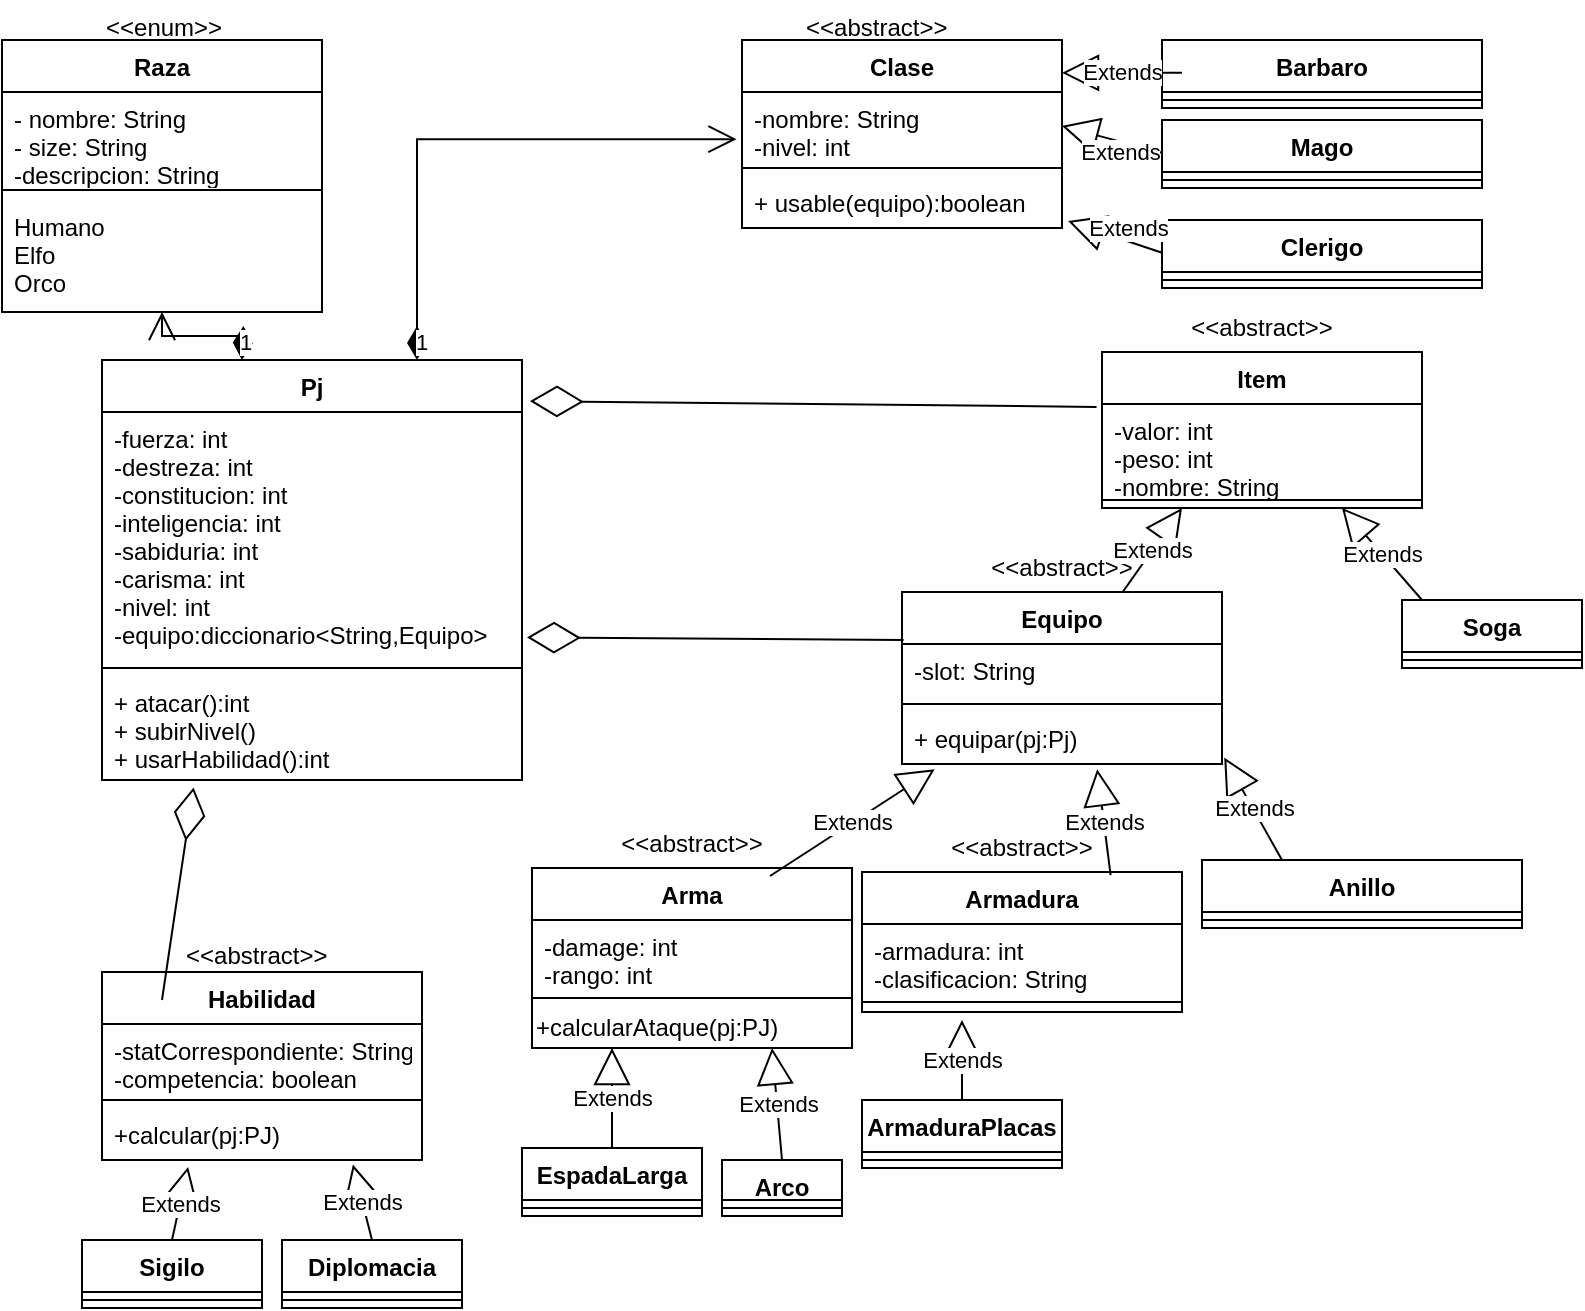 <mxfile version="17.4.6"><diagram id="oi2HY0QXGNRXC0UmShma" name="Page-1"><mxGraphModel dx="1021" dy="493" grid="1" gridSize="10" guides="1" tooltips="1" connect="1" arrows="1" fold="1" page="1" pageScale="1" pageWidth="850" pageHeight="1100" math="0" shadow="0"><root><mxCell id="0"/><mxCell id="1" parent="0"/><mxCell id="x9QH3gW3Gb3g_PxztiHJ-98" value="" style="group" vertex="1" connectable="0" parent="1"><mxGeometry x="60" y="230" width="750" height="504" as="geometry"/></mxCell><mxCell id="x9QH3gW3Gb3g_PxztiHJ-9" value="Pj" style="swimlane;fontStyle=1;align=center;verticalAlign=top;childLayout=stackLayout;horizontal=1;startSize=26;horizontalStack=0;resizeParent=1;resizeParentMax=0;resizeLast=0;collapsible=1;marginBottom=0;" vertex="1" parent="x9QH3gW3Gb3g_PxztiHJ-98"><mxGeometry x="10" y="30" width="210" height="210" as="geometry"/></mxCell><mxCell id="x9QH3gW3Gb3g_PxztiHJ-10" value="-fuerza: int&#xA;-destreza: int&#xA;-constitucion: int&#xA;-inteligencia: int&#xA;-sabiduria: int&#xA;-carisma: int&#xA;-nivel: int&#xA;-equipo:diccionario&lt;String,Equipo&gt;&#xA;&#xA;" style="text;strokeColor=none;fillColor=none;align=left;verticalAlign=top;spacingLeft=4;spacingRight=4;overflow=hidden;rotatable=0;points=[[0,0.5],[1,0.5]];portConstraint=eastwest;" vertex="1" parent="x9QH3gW3Gb3g_PxztiHJ-9"><mxGeometry y="26" width="210" height="124" as="geometry"/></mxCell><mxCell id="x9QH3gW3Gb3g_PxztiHJ-11" value="" style="line;strokeWidth=1;fillColor=none;align=left;verticalAlign=middle;spacingTop=-1;spacingLeft=3;spacingRight=3;rotatable=0;labelPosition=right;points=[];portConstraint=eastwest;" vertex="1" parent="x9QH3gW3Gb3g_PxztiHJ-9"><mxGeometry y="150" width="210" height="8" as="geometry"/></mxCell><mxCell id="x9QH3gW3Gb3g_PxztiHJ-12" value="+ atacar():int&#xA;+ subirNivel()&#xA;+ usarHabilidad():int&#xA;" style="text;strokeColor=none;fillColor=none;align=left;verticalAlign=top;spacingLeft=4;spacingRight=4;overflow=hidden;rotatable=0;points=[[0,0.5],[1,0.5]];portConstraint=eastwest;" vertex="1" parent="x9QH3gW3Gb3g_PxztiHJ-9"><mxGeometry y="158" width="210" height="52" as="geometry"/></mxCell><mxCell id="x9QH3gW3Gb3g_PxztiHJ-19" value="" style="group" vertex="1" connectable="0" parent="x9QH3gW3Gb3g_PxztiHJ-98"><mxGeometry x="510" width="160" height="136" as="geometry"/></mxCell><mxCell id="x9QH3gW3Gb3g_PxztiHJ-13" value="Item" style="swimlane;fontStyle=1;align=center;verticalAlign=top;childLayout=stackLayout;horizontal=1;startSize=26;horizontalStack=0;resizeParent=1;resizeParentMax=0;resizeLast=0;collapsible=1;marginBottom=0;" vertex="1" parent="x9QH3gW3Gb3g_PxztiHJ-19"><mxGeometry y="26" width="160" height="78" as="geometry"/></mxCell><mxCell id="x9QH3gW3Gb3g_PxztiHJ-14" value="-valor: int&#xA;-peso: int&#xA;-nombre: String" style="text;strokeColor=none;fillColor=none;align=left;verticalAlign=top;spacingLeft=4;spacingRight=4;overflow=hidden;rotatable=0;points=[[0,0.5],[1,0.5]];portConstraint=eastwest;" vertex="1" parent="x9QH3gW3Gb3g_PxztiHJ-13"><mxGeometry y="26" width="160" height="44" as="geometry"/></mxCell><mxCell id="x9QH3gW3Gb3g_PxztiHJ-15" value="" style="line;strokeWidth=1;fillColor=none;align=left;verticalAlign=middle;spacingTop=-1;spacingLeft=3;spacingRight=3;rotatable=0;labelPosition=right;points=[];portConstraint=eastwest;" vertex="1" parent="x9QH3gW3Gb3g_PxztiHJ-13"><mxGeometry y="70" width="160" height="8" as="geometry"/></mxCell><mxCell id="x9QH3gW3Gb3g_PxztiHJ-17" value="&lt;&lt;abstract&gt;&gt;" style="text;strokeColor=none;fillColor=none;align=center;verticalAlign=top;spacingLeft=4;spacingRight=4;overflow=hidden;rotatable=0;points=[[0,0.5],[1,0.5]];portConstraint=eastwest;" vertex="1" parent="x9QH3gW3Gb3g_PxztiHJ-19"><mxGeometry x="30" width="100" height="26" as="geometry"/></mxCell><mxCell id="x9QH3gW3Gb3g_PxztiHJ-32" value="" style="group" vertex="1" connectable="0" parent="x9QH3gW3Gb3g_PxztiHJ-98"><mxGeometry x="410" y="120" width="160" height="112" as="geometry"/></mxCell><mxCell id="x9QH3gW3Gb3g_PxztiHJ-27" value="Equipo" style="swimlane;fontStyle=1;align=center;verticalAlign=top;childLayout=stackLayout;horizontal=1;startSize=26;horizontalStack=0;resizeParent=1;resizeParentMax=0;resizeLast=0;collapsible=1;marginBottom=0;" vertex="1" parent="x9QH3gW3Gb3g_PxztiHJ-32"><mxGeometry y="26" width="160" height="86" as="geometry"/></mxCell><mxCell id="x9QH3gW3Gb3g_PxztiHJ-28" value="-slot: String" style="text;strokeColor=none;fillColor=none;align=left;verticalAlign=top;spacingLeft=4;spacingRight=4;overflow=hidden;rotatable=0;points=[[0,0.5],[1,0.5]];portConstraint=eastwest;" vertex="1" parent="x9QH3gW3Gb3g_PxztiHJ-27"><mxGeometry y="26" width="160" height="26" as="geometry"/></mxCell><mxCell id="x9QH3gW3Gb3g_PxztiHJ-29" value="" style="line;strokeWidth=1;fillColor=none;align=left;verticalAlign=middle;spacingTop=-1;spacingLeft=3;spacingRight=3;rotatable=0;labelPosition=right;points=[];portConstraint=eastwest;" vertex="1" parent="x9QH3gW3Gb3g_PxztiHJ-27"><mxGeometry y="52" width="160" height="8" as="geometry"/></mxCell><mxCell id="x9QH3gW3Gb3g_PxztiHJ-30" value="+ equipar(pj:Pj)" style="text;strokeColor=none;fillColor=none;align=left;verticalAlign=top;spacingLeft=4;spacingRight=4;overflow=hidden;rotatable=0;points=[[0,0.5],[1,0.5]];portConstraint=eastwest;" vertex="1" parent="x9QH3gW3Gb3g_PxztiHJ-27"><mxGeometry y="60" width="160" height="26" as="geometry"/></mxCell><mxCell id="x9QH3gW3Gb3g_PxztiHJ-31" value="&lt;&lt;abstract&gt;&gt;" style="text;strokeColor=none;fillColor=none;align=center;verticalAlign=top;spacingLeft=4;spacingRight=4;overflow=hidden;rotatable=0;points=[[0,0.5],[1,0.5]];portConstraint=eastwest;" vertex="1" parent="x9QH3gW3Gb3g_PxztiHJ-32"><mxGeometry x="30" width="100" height="26" as="geometry"/></mxCell><mxCell id="x9QH3gW3Gb3g_PxztiHJ-33" value="Extends" style="endArrow=block;endSize=16;endFill=0;html=1;rounded=0;entryX=0.25;entryY=1;entryDx=0;entryDy=0;" edge="1" parent="x9QH3gW3Gb3g_PxztiHJ-98" source="x9QH3gW3Gb3g_PxztiHJ-27" target="x9QH3gW3Gb3g_PxztiHJ-13"><mxGeometry width="160" relative="1" as="geometry"><mxPoint x="440" y="230" as="sourcePoint"/><mxPoint x="600" y="230" as="targetPoint"/></mxGeometry></mxCell><mxCell id="x9QH3gW3Gb3g_PxztiHJ-38" value="" style="group" vertex="1" connectable="0" parent="x9QH3gW3Gb3g_PxztiHJ-98"><mxGeometry x="225" y="270" width="160" height="160" as="geometry"/></mxCell><mxCell id="x9QH3gW3Gb3g_PxztiHJ-39" value="Arma" style="swimlane;fontStyle=1;align=center;verticalAlign=top;childLayout=stackLayout;horizontal=1;startSize=26;horizontalStack=0;resizeParent=1;resizeParentMax=0;resizeLast=0;collapsible=1;marginBottom=0;" vertex="1" parent="x9QH3gW3Gb3g_PxztiHJ-38"><mxGeometry y="14" width="160" height="90" as="geometry"/></mxCell><mxCell id="x9QH3gW3Gb3g_PxztiHJ-40" value="-damage: int&#xA;-rango: int" style="text;strokeColor=none;fillColor=none;align=left;verticalAlign=top;spacingLeft=4;spacingRight=4;overflow=hidden;rotatable=0;points=[[0,0.5],[1,0.5]];portConstraint=eastwest;" vertex="1" parent="x9QH3gW3Gb3g_PxztiHJ-39"><mxGeometry y="26" width="160" height="34" as="geometry"/></mxCell><mxCell id="x9QH3gW3Gb3g_PxztiHJ-41" value="" style="line;strokeWidth=1;fillColor=none;align=left;verticalAlign=middle;spacingTop=-1;spacingLeft=3;spacingRight=3;rotatable=0;labelPosition=right;points=[];portConstraint=eastwest;" vertex="1" parent="x9QH3gW3Gb3g_PxztiHJ-39"><mxGeometry y="60" width="160" height="10" as="geometry"/></mxCell><mxCell id="x9QH3gW3Gb3g_PxztiHJ-87" value="&lt;div align=&quot;left&quot;&gt;+calcularAtaque(pj:PJ)&lt;/div&gt;" style="text;html=1;align=left;verticalAlign=middle;resizable=0;points=[];autosize=1;strokeColor=none;fillColor=none;" vertex="1" parent="x9QH3gW3Gb3g_PxztiHJ-39"><mxGeometry y="70" width="160" height="20" as="geometry"/></mxCell><mxCell id="x9QH3gW3Gb3g_PxztiHJ-43" value="&lt;&lt;abstract&gt;&gt;" style="text;strokeColor=none;fillColor=none;align=center;verticalAlign=top;spacingLeft=4;spacingRight=4;overflow=hidden;rotatable=0;points=[[0,0.5],[1,0.5]];portConstraint=eastwest;" vertex="1" parent="x9QH3gW3Gb3g_PxztiHJ-38"><mxGeometry x="30" y="-12" width="100" height="26" as="geometry"/></mxCell><mxCell id="x9QH3gW3Gb3g_PxztiHJ-49" value="Extends" style="endArrow=block;endSize=16;endFill=0;html=1;rounded=0;entryX=0.75;entryY=1;entryDx=0;entryDy=0;exitX=0.5;exitY=0;exitDx=0;exitDy=0;" edge="1" parent="x9QH3gW3Gb3g_PxztiHJ-98" source="x9QH3gW3Gb3g_PxztiHJ-50" target="x9QH3gW3Gb3g_PxztiHJ-39"><mxGeometry width="160" relative="1" as="geometry"><mxPoint x="530" y="420" as="sourcePoint"/><mxPoint x="680" y="430" as="targetPoint"/></mxGeometry></mxCell><mxCell id="x9QH3gW3Gb3g_PxztiHJ-50" value="Arco" style="swimlane;fontStyle=1;align=center;verticalAlign=top;childLayout=stackLayout;horizontal=1;startSize=20;horizontalStack=0;resizeParent=1;resizeParentMax=0;resizeLast=0;collapsible=1;marginBottom=0;" vertex="1" parent="x9QH3gW3Gb3g_PxztiHJ-98"><mxGeometry x="320" y="430" width="60" height="28" as="geometry"/></mxCell><mxCell id="x9QH3gW3Gb3g_PxztiHJ-51" value="" style="line;strokeWidth=1;fillColor=none;align=left;verticalAlign=middle;spacingTop=-1;spacingLeft=3;spacingRight=3;rotatable=0;labelPosition=right;points=[];portConstraint=eastwest;" vertex="1" parent="x9QH3gW3Gb3g_PxztiHJ-50"><mxGeometry y="20" width="60" height="8" as="geometry"/></mxCell><mxCell id="x9QH3gW3Gb3g_PxztiHJ-52" value="Extends" style="endArrow=block;endSize=16;endFill=0;html=1;rounded=0;entryX=0.102;entryY=1.102;entryDx=0;entryDy=0;entryPerimeter=0;exitX=0.89;exitY=1.154;exitDx=0;exitDy=0;exitPerimeter=0;" edge="1" parent="x9QH3gW3Gb3g_PxztiHJ-98" source="x9QH3gW3Gb3g_PxztiHJ-43" target="x9QH3gW3Gb3g_PxztiHJ-30"><mxGeometry width="160" relative="1" as="geometry"><mxPoint x="680" y="300" as="sourcePoint"/><mxPoint x="840" y="300" as="targetPoint"/><Array as="points"/></mxGeometry></mxCell><mxCell id="x9QH3gW3Gb3g_PxztiHJ-53" value="Anillo" style="swimlane;fontStyle=1;align=center;verticalAlign=top;childLayout=stackLayout;horizontal=1;startSize=26;horizontalStack=0;resizeParent=1;resizeParentMax=0;resizeLast=0;collapsible=1;marginBottom=0;" vertex="1" parent="x9QH3gW3Gb3g_PxztiHJ-98"><mxGeometry x="560" y="280" width="160" height="34" as="geometry"/></mxCell><mxCell id="x9QH3gW3Gb3g_PxztiHJ-55" value="" style="line;strokeWidth=1;fillColor=none;align=left;verticalAlign=middle;spacingTop=-1;spacingLeft=3;spacingRight=3;rotatable=0;labelPosition=right;points=[];portConstraint=eastwest;" vertex="1" parent="x9QH3gW3Gb3g_PxztiHJ-53"><mxGeometry y="26" width="160" height="8" as="geometry"/></mxCell><mxCell id="x9QH3gW3Gb3g_PxztiHJ-62" value="" style="group" vertex="1" connectable="0" parent="x9QH3gW3Gb3g_PxztiHJ-98"><mxGeometry x="390" y="260" width="160" height="96" as="geometry"/></mxCell><mxCell id="x9QH3gW3Gb3g_PxztiHJ-57" value="Armadura&#xA;" style="swimlane;fontStyle=1;align=center;verticalAlign=top;childLayout=stackLayout;horizontal=1;startSize=26;horizontalStack=0;resizeParent=1;resizeParentMax=0;resizeLast=0;collapsible=1;marginBottom=0;" vertex="1" parent="x9QH3gW3Gb3g_PxztiHJ-62"><mxGeometry y="26" width="160" height="70" as="geometry"/></mxCell><mxCell id="x9QH3gW3Gb3g_PxztiHJ-58" value="-armadura: int&#xA;-clasificacion: String&#xA;" style="text;strokeColor=none;fillColor=none;align=left;verticalAlign=top;spacingLeft=4;spacingRight=4;overflow=hidden;rotatable=0;points=[[0,0.5],[1,0.5]];portConstraint=eastwest;" vertex="1" parent="x9QH3gW3Gb3g_PxztiHJ-57"><mxGeometry y="26" width="160" height="34" as="geometry"/></mxCell><mxCell id="x9QH3gW3Gb3g_PxztiHJ-59" value="" style="line;strokeWidth=1;fillColor=none;align=left;verticalAlign=middle;spacingTop=-1;spacingLeft=3;spacingRight=3;rotatable=0;labelPosition=right;points=[];portConstraint=eastwest;" vertex="1" parent="x9QH3gW3Gb3g_PxztiHJ-57"><mxGeometry y="60" width="160" height="10" as="geometry"/></mxCell><mxCell id="x9QH3gW3Gb3g_PxztiHJ-60" value="&lt;&lt;abstract&gt;&gt;" style="text;strokeColor=none;fillColor=none;align=center;verticalAlign=top;spacingLeft=4;spacingRight=4;overflow=hidden;rotatable=0;points=[[0,0.5],[1,0.5]];portConstraint=eastwest;" vertex="1" parent="x9QH3gW3Gb3g_PxztiHJ-62"><mxGeometry x="30" width="100" height="26" as="geometry"/></mxCell><mxCell id="x9QH3gW3Gb3g_PxztiHJ-63" value="Extends" style="endArrow=block;endSize=16;endFill=0;html=1;rounded=0;entryX=0.61;entryY=1.102;entryDx=0;entryDy=0;entryPerimeter=0;exitX=0.943;exitY=1.061;exitDx=0;exitDy=0;exitPerimeter=0;" edge="1" parent="x9QH3gW3Gb3g_PxztiHJ-98" source="x9QH3gW3Gb3g_PxztiHJ-60" target="x9QH3gW3Gb3g_PxztiHJ-30"><mxGeometry width="160" relative="1" as="geometry"><mxPoint x="320" y="340" as="sourcePoint"/><mxPoint x="480" y="340" as="targetPoint"/></mxGeometry></mxCell><mxCell id="x9QH3gW3Gb3g_PxztiHJ-64" value="Extends" style="endArrow=block;endSize=16;endFill=0;html=1;rounded=0;entryX=1.007;entryY=0.876;entryDx=0;entryDy=0;entryPerimeter=0;exitX=0.25;exitY=0;exitDx=0;exitDy=0;" edge="1" parent="x9QH3gW3Gb3g_PxztiHJ-98" source="x9QH3gW3Gb3g_PxztiHJ-53" target="x9QH3gW3Gb3g_PxztiHJ-30"><mxGeometry width="160" relative="1" as="geometry"><mxPoint x="320" y="340" as="sourcePoint"/><mxPoint x="480" y="340" as="targetPoint"/></mxGeometry></mxCell><mxCell id="x9QH3gW3Gb3g_PxztiHJ-69" value="ArmaduraPlacas" style="swimlane;fontStyle=1;align=center;verticalAlign=top;childLayout=stackLayout;horizontal=1;startSize=26;horizontalStack=0;resizeParent=1;resizeParentMax=0;resizeLast=0;collapsible=1;marginBottom=0;" vertex="1" parent="x9QH3gW3Gb3g_PxztiHJ-98"><mxGeometry x="390" y="400" width="100" height="34" as="geometry"/></mxCell><mxCell id="x9QH3gW3Gb3g_PxztiHJ-70" value="" style="line;strokeWidth=1;fillColor=none;align=left;verticalAlign=middle;spacingTop=-1;spacingLeft=3;spacingRight=3;rotatable=0;labelPosition=right;points=[];portConstraint=eastwest;" vertex="1" parent="x9QH3gW3Gb3g_PxztiHJ-69"><mxGeometry y="26" width="100" height="8" as="geometry"/></mxCell><mxCell id="x9QH3gW3Gb3g_PxztiHJ-71" value="Extends" style="endArrow=block;endSize=16;endFill=0;html=1;rounded=0;exitX=0.5;exitY=0;exitDx=0;exitDy=0;" edge="1" parent="x9QH3gW3Gb3g_PxztiHJ-98" source="x9QH3gW3Gb3g_PxztiHJ-69"><mxGeometry width="160" relative="1" as="geometry"><mxPoint x="320" y="340" as="sourcePoint"/><mxPoint x="440" y="360" as="targetPoint"/></mxGeometry></mxCell><mxCell id="x9QH3gW3Gb3g_PxztiHJ-72" value="Extends" style="endArrow=block;endSize=16;endFill=0;html=1;rounded=0;entryX=0.75;entryY=1;entryDx=0;entryDy=0;" edge="1" parent="x9QH3gW3Gb3g_PxztiHJ-98" target="x9QH3gW3Gb3g_PxztiHJ-13"><mxGeometry width="160" relative="1" as="geometry"><mxPoint x="670" y="150" as="sourcePoint"/><mxPoint x="840" y="160" as="targetPoint"/></mxGeometry></mxCell><mxCell id="x9QH3gW3Gb3g_PxztiHJ-77" value="Soga" style="swimlane;fontStyle=1;align=center;verticalAlign=top;childLayout=stackLayout;horizontal=1;startSize=26;horizontalStack=0;resizeParent=1;resizeParentMax=0;resizeLast=0;collapsible=1;marginBottom=0;" vertex="1" parent="x9QH3gW3Gb3g_PxztiHJ-98"><mxGeometry x="660" y="150" width="90" height="34" as="geometry"/></mxCell><mxCell id="x9QH3gW3Gb3g_PxztiHJ-78" value="" style="line;strokeWidth=1;fillColor=none;align=left;verticalAlign=middle;spacingTop=-1;spacingLeft=3;spacingRight=3;rotatable=0;labelPosition=right;points=[];portConstraint=eastwest;" vertex="1" parent="x9QH3gW3Gb3g_PxztiHJ-77"><mxGeometry y="26" width="90" height="8" as="geometry"/></mxCell><mxCell id="x9QH3gW3Gb3g_PxztiHJ-80" value="" style="endArrow=diamondThin;endFill=0;endSize=24;html=1;rounded=0;entryX=1.019;entryY=0.098;entryDx=0;entryDy=0;entryPerimeter=0;exitX=-0.017;exitY=0.033;exitDx=0;exitDy=0;exitPerimeter=0;" edge="1" parent="x9QH3gW3Gb3g_PxztiHJ-98" source="x9QH3gW3Gb3g_PxztiHJ-14" target="x9QH3gW3Gb3g_PxztiHJ-9"><mxGeometry width="160" relative="1" as="geometry"><mxPoint x="320" y="230" as="sourcePoint"/><mxPoint x="480" y="230" as="targetPoint"/></mxGeometry></mxCell><mxCell id="x9QH3gW3Gb3g_PxztiHJ-81" value="" style="endArrow=diamondThin;endFill=0;endSize=24;html=1;rounded=0;exitX=0.005;exitY=-0.079;exitDx=0;exitDy=0;exitPerimeter=0;entryX=1.012;entryY=0.909;entryDx=0;entryDy=0;entryPerimeter=0;" edge="1" parent="x9QH3gW3Gb3g_PxztiHJ-98" source="x9QH3gW3Gb3g_PxztiHJ-28" target="x9QH3gW3Gb3g_PxztiHJ-10"><mxGeometry width="160" relative="1" as="geometry"><mxPoint x="240" y="140" as="sourcePoint"/><mxPoint x="210" y="170" as="targetPoint"/></mxGeometry></mxCell><mxCell id="x9QH3gW3Gb3g_PxztiHJ-82" value="Habilidad" style="swimlane;fontStyle=1;align=center;verticalAlign=top;childLayout=stackLayout;horizontal=1;startSize=26;horizontalStack=0;resizeParent=1;resizeParentMax=0;resizeLast=0;collapsible=1;marginBottom=0;" vertex="1" parent="x9QH3gW3Gb3g_PxztiHJ-98"><mxGeometry x="10" y="336" width="160" height="94" as="geometry"/></mxCell><mxCell id="x9QH3gW3Gb3g_PxztiHJ-83" value="-statCorrespondiente: String&#xA;-competencia: boolean&#xA;" style="text;strokeColor=none;fillColor=none;align=left;verticalAlign=top;spacingLeft=4;spacingRight=4;overflow=hidden;rotatable=0;points=[[0,0.5],[1,0.5]];portConstraint=eastwest;" vertex="1" parent="x9QH3gW3Gb3g_PxztiHJ-82"><mxGeometry y="26" width="160" height="34" as="geometry"/></mxCell><mxCell id="x9QH3gW3Gb3g_PxztiHJ-84" value="" style="line;strokeWidth=1;fillColor=none;align=left;verticalAlign=middle;spacingTop=-1;spacingLeft=3;spacingRight=3;rotatable=0;labelPosition=right;points=[];portConstraint=eastwest;" vertex="1" parent="x9QH3gW3Gb3g_PxztiHJ-82"><mxGeometry y="60" width="160" height="8" as="geometry"/></mxCell><mxCell id="x9QH3gW3Gb3g_PxztiHJ-85" value="+calcular(pj:PJ)" style="text;strokeColor=none;fillColor=none;align=left;verticalAlign=top;spacingLeft=4;spacingRight=4;overflow=hidden;rotatable=0;points=[[0,0.5],[1,0.5]];portConstraint=eastwest;" vertex="1" parent="x9QH3gW3Gb3g_PxztiHJ-82"><mxGeometry y="68" width="160" height="26" as="geometry"/></mxCell><mxCell id="x9QH3gW3Gb3g_PxztiHJ-44" value="EspadaLarga" style="swimlane;fontStyle=1;align=center;verticalAlign=top;childLayout=stackLayout;horizontal=1;startSize=26;horizontalStack=0;resizeParent=1;resizeParentMax=0;resizeLast=0;collapsible=1;marginBottom=0;" vertex="1" parent="x9QH3gW3Gb3g_PxztiHJ-98"><mxGeometry x="220" y="424" width="90" height="34" as="geometry"/></mxCell><mxCell id="x9QH3gW3Gb3g_PxztiHJ-46" value="" style="line;strokeWidth=1;fillColor=none;align=left;verticalAlign=middle;spacingTop=-1;spacingLeft=3;spacingRight=3;rotatable=0;labelPosition=right;points=[];portConstraint=eastwest;" vertex="1" parent="x9QH3gW3Gb3g_PxztiHJ-44"><mxGeometry y="26" width="90" height="8" as="geometry"/></mxCell><mxCell id="x9QH3gW3Gb3g_PxztiHJ-48" value="Extends" style="endArrow=block;endSize=16;endFill=0;html=1;rounded=0;entryX=0.25;entryY=1;entryDx=0;entryDy=0;exitX=0.5;exitY=0;exitDx=0;exitDy=0;" edge="1" parent="x9QH3gW3Gb3g_PxztiHJ-98" source="x9QH3gW3Gb3g_PxztiHJ-44" target="x9QH3gW3Gb3g_PxztiHJ-39"><mxGeometry width="160" relative="1" as="geometry"><mxPoint x="295" y="356" as="sourcePoint"/><mxPoint x="455" y="356" as="targetPoint"/></mxGeometry></mxCell><mxCell id="x9QH3gW3Gb3g_PxztiHJ-90" value="" style="endArrow=diamondThin;endFill=0;endSize=24;html=1;rounded=0;entryX=0.218;entryY=1.071;entryDx=0;entryDy=0;entryPerimeter=0;" edge="1" parent="x9QH3gW3Gb3g_PxztiHJ-98" target="x9QH3gW3Gb3g_PxztiHJ-12"><mxGeometry width="160" relative="1" as="geometry"><mxPoint x="40" y="350" as="sourcePoint"/><mxPoint x="480" y="300" as="targetPoint"/></mxGeometry></mxCell><mxCell id="x9QH3gW3Gb3g_PxztiHJ-91" value="&amp;lt;&amp;lt;abstract&amp;gt;&amp;gt;" style="text;whiteSpace=wrap;html=1;" vertex="1" parent="x9QH3gW3Gb3g_PxztiHJ-98"><mxGeometry x="50" y="314" width="100" height="26" as="geometry"/></mxCell><mxCell id="x9QH3gW3Gb3g_PxztiHJ-92" value="Sigilo" style="swimlane;fontStyle=1;align=center;verticalAlign=top;childLayout=stackLayout;horizontal=1;startSize=26;horizontalStack=0;resizeParent=1;resizeParentMax=0;resizeLast=0;collapsible=1;marginBottom=0;" vertex="1" parent="x9QH3gW3Gb3g_PxztiHJ-98"><mxGeometry y="470" width="90" height="34" as="geometry"/></mxCell><mxCell id="x9QH3gW3Gb3g_PxztiHJ-93" value="" style="line;strokeWidth=1;fillColor=none;align=left;verticalAlign=middle;spacingTop=-1;spacingLeft=3;spacingRight=3;rotatable=0;labelPosition=right;points=[];portConstraint=eastwest;" vertex="1" parent="x9QH3gW3Gb3g_PxztiHJ-92"><mxGeometry y="26" width="90" height="8" as="geometry"/></mxCell><mxCell id="x9QH3gW3Gb3g_PxztiHJ-94" value="Diplomacia" style="swimlane;fontStyle=1;align=center;verticalAlign=top;childLayout=stackLayout;horizontal=1;startSize=26;horizontalStack=0;resizeParent=1;resizeParentMax=0;resizeLast=0;collapsible=1;marginBottom=0;" vertex="1" parent="x9QH3gW3Gb3g_PxztiHJ-98"><mxGeometry x="100" y="470" width="90" height="34" as="geometry"/></mxCell><mxCell id="x9QH3gW3Gb3g_PxztiHJ-95" value="" style="line;strokeWidth=1;fillColor=none;align=left;verticalAlign=middle;spacingTop=-1;spacingLeft=3;spacingRight=3;rotatable=0;labelPosition=right;points=[];portConstraint=eastwest;" vertex="1" parent="x9QH3gW3Gb3g_PxztiHJ-94"><mxGeometry y="26" width="90" height="8" as="geometry"/></mxCell><mxCell id="x9QH3gW3Gb3g_PxztiHJ-96" value="Extends" style="endArrow=block;endSize=16;endFill=0;html=1;rounded=0;entryX=0.269;entryY=1.133;entryDx=0;entryDy=0;entryPerimeter=0;exitX=0.5;exitY=0;exitDx=0;exitDy=0;" edge="1" parent="x9QH3gW3Gb3g_PxztiHJ-98" source="x9QH3gW3Gb3g_PxztiHJ-92" target="x9QH3gW3Gb3g_PxztiHJ-85"><mxGeometry width="160" relative="1" as="geometry"><mxPoint x="320" y="370" as="sourcePoint"/><mxPoint x="480" y="370" as="targetPoint"/></mxGeometry></mxCell><mxCell id="x9QH3gW3Gb3g_PxztiHJ-97" value="Extends" style="endArrow=block;endSize=16;endFill=0;html=1;rounded=0;entryX=0.784;entryY=1.088;entryDx=0;entryDy=0;entryPerimeter=0;exitX=0.5;exitY=0;exitDx=0;exitDy=0;" edge="1" parent="x9QH3gW3Gb3g_PxztiHJ-98" source="x9QH3gW3Gb3g_PxztiHJ-94" target="x9QH3gW3Gb3g_PxztiHJ-85"><mxGeometry width="160" relative="1" as="geometry"><mxPoint x="55" y="480" as="sourcePoint"/><mxPoint x="63.04" y="443.458" as="targetPoint"/></mxGeometry></mxCell><mxCell id="x9QH3gW3Gb3g_PxztiHJ-104" value="" style="group" vertex="1" connectable="0" parent="1"><mxGeometry x="390" y="80" width="160" height="110" as="geometry"/></mxCell><mxCell id="x9QH3gW3Gb3g_PxztiHJ-99" value="Clase" style="swimlane;fontStyle=1;align=center;verticalAlign=top;childLayout=stackLayout;horizontal=1;startSize=26;horizontalStack=0;resizeParent=1;resizeParentMax=0;resizeLast=0;collapsible=1;marginBottom=0;" vertex="1" parent="x9QH3gW3Gb3g_PxztiHJ-104"><mxGeometry y="20" width="160" height="94" as="geometry"/></mxCell><mxCell id="x9QH3gW3Gb3g_PxztiHJ-100" value="-nombre: String&#xA;-nivel: int" style="text;strokeColor=none;fillColor=none;align=left;verticalAlign=top;spacingLeft=4;spacingRight=4;overflow=hidden;rotatable=0;points=[[0,0.5],[1,0.5]];portConstraint=eastwest;" vertex="1" parent="x9QH3gW3Gb3g_PxztiHJ-99"><mxGeometry y="26" width="160" height="34" as="geometry"/></mxCell><mxCell id="x9QH3gW3Gb3g_PxztiHJ-101" value="" style="line;strokeWidth=1;fillColor=none;align=left;verticalAlign=middle;spacingTop=-1;spacingLeft=3;spacingRight=3;rotatable=0;labelPosition=right;points=[];portConstraint=eastwest;" vertex="1" parent="x9QH3gW3Gb3g_PxztiHJ-99"><mxGeometry y="60" width="160" height="8" as="geometry"/></mxCell><mxCell id="x9QH3gW3Gb3g_PxztiHJ-102" value="+ usable(equipo):boolean" style="text;strokeColor=none;fillColor=none;align=left;verticalAlign=top;spacingLeft=4;spacingRight=4;overflow=hidden;rotatable=0;points=[[0,0.5],[1,0.5]];portConstraint=eastwest;" vertex="1" parent="x9QH3gW3Gb3g_PxztiHJ-99"><mxGeometry y="68" width="160" height="26" as="geometry"/></mxCell><mxCell id="x9QH3gW3Gb3g_PxztiHJ-103" value="&amp;lt;&amp;lt;abstract&amp;gt;&amp;gt;" style="text;whiteSpace=wrap;html=1;" vertex="1" parent="x9QH3gW3Gb3g_PxztiHJ-104"><mxGeometry x="30" width="100" height="30" as="geometry"/></mxCell><mxCell id="x9QH3gW3Gb3g_PxztiHJ-105" value="Barbaro" style="swimlane;fontStyle=1;align=center;verticalAlign=top;childLayout=stackLayout;horizontal=1;startSize=26;horizontalStack=0;resizeParent=1;resizeParentMax=0;resizeLast=0;collapsible=1;marginBottom=0;" vertex="1" parent="1"><mxGeometry x="600" y="100" width="160" height="34" as="geometry"/></mxCell><mxCell id="x9QH3gW3Gb3g_PxztiHJ-107" value="" style="line;strokeWidth=1;fillColor=none;align=left;verticalAlign=middle;spacingTop=-1;spacingLeft=3;spacingRight=3;rotatable=0;labelPosition=right;points=[];portConstraint=eastwest;" vertex="1" parent="x9QH3gW3Gb3g_PxztiHJ-105"><mxGeometry y="26" width="160" height="8" as="geometry"/></mxCell><mxCell id="x9QH3gW3Gb3g_PxztiHJ-113" value="Mago" style="swimlane;fontStyle=1;align=center;verticalAlign=top;childLayout=stackLayout;horizontal=1;startSize=26;horizontalStack=0;resizeParent=1;resizeParentMax=0;resizeLast=0;collapsible=1;marginBottom=0;" vertex="1" parent="1"><mxGeometry x="600" y="140" width="160" height="34" as="geometry"/></mxCell><mxCell id="x9QH3gW3Gb3g_PxztiHJ-114" value="" style="line;strokeWidth=1;fillColor=none;align=left;verticalAlign=middle;spacingTop=-1;spacingLeft=3;spacingRight=3;rotatable=0;labelPosition=right;points=[];portConstraint=eastwest;" vertex="1" parent="x9QH3gW3Gb3g_PxztiHJ-113"><mxGeometry y="26" width="160" height="8" as="geometry"/></mxCell><mxCell id="x9QH3gW3Gb3g_PxztiHJ-115" value="Clerigo" style="swimlane;fontStyle=1;align=center;verticalAlign=top;childLayout=stackLayout;horizontal=1;startSize=26;horizontalStack=0;resizeParent=1;resizeParentMax=0;resizeLast=0;collapsible=1;marginBottom=0;" vertex="1" parent="1"><mxGeometry x="600" y="190" width="160" height="34" as="geometry"/></mxCell><mxCell id="x9QH3gW3Gb3g_PxztiHJ-116" value="" style="line;strokeWidth=1;fillColor=none;align=left;verticalAlign=middle;spacingTop=-1;spacingLeft=3;spacingRight=3;rotatable=0;labelPosition=right;points=[];portConstraint=eastwest;" vertex="1" parent="x9QH3gW3Gb3g_PxztiHJ-115"><mxGeometry y="26" width="160" height="8" as="geometry"/></mxCell><mxCell id="x9QH3gW3Gb3g_PxztiHJ-117" value="Extends" style="endArrow=block;endSize=16;endFill=0;html=1;rounded=0;" edge="1" parent="1"><mxGeometry width="160" relative="1" as="geometry"><mxPoint x="610" y="116.41" as="sourcePoint"/><mxPoint x="550" y="116.41" as="targetPoint"/></mxGeometry></mxCell><mxCell id="x9QH3gW3Gb3g_PxztiHJ-118" value="Extends" style="endArrow=block;endSize=16;endFill=0;html=1;rounded=0;entryX=1;entryY=0.5;entryDx=0;entryDy=0;" edge="1" parent="1" target="x9QH3gW3Gb3g_PxztiHJ-100"><mxGeometry x="-0.213" y="5" width="160" relative="1" as="geometry"><mxPoint x="600" y="156.41" as="sourcePoint"/><mxPoint x="560" y="156" as="targetPoint"/><mxPoint as="offset"/></mxGeometry></mxCell><mxCell id="x9QH3gW3Gb3g_PxztiHJ-119" value="Extends" style="endArrow=block;endSize=16;endFill=0;html=1;rounded=0;entryX=1.019;entryY=0.867;entryDx=0;entryDy=0;entryPerimeter=0;" edge="1" parent="1" target="x9QH3gW3Gb3g_PxztiHJ-102"><mxGeometry x="-0.198" y="-6" width="160" relative="1" as="geometry"><mxPoint x="600" y="206.41" as="sourcePoint"/><mxPoint x="550" y="206" as="targetPoint"/><mxPoint as="offset"/></mxGeometry></mxCell><mxCell id="x9QH3gW3Gb3g_PxztiHJ-120" value="1" style="endArrow=open;html=1;endSize=12;startArrow=diamondThin;startSize=14;startFill=1;edgeStyle=orthogonalEdgeStyle;align=left;verticalAlign=bottom;rounded=0;entryX=-0.017;entryY=0.694;entryDx=0;entryDy=0;entryPerimeter=0;exitX=0.75;exitY=0;exitDx=0;exitDy=0;" edge="1" parent="1" source="x9QH3gW3Gb3g_PxztiHJ-9" target="x9QH3gW3Gb3g_PxztiHJ-100"><mxGeometry x="-1" y="3" relative="1" as="geometry"><mxPoint x="240" y="290" as="sourcePoint"/><mxPoint x="400" y="290" as="targetPoint"/></mxGeometry></mxCell><mxCell id="x9QH3gW3Gb3g_PxztiHJ-121" value="Raza" style="swimlane;fontStyle=1;align=center;verticalAlign=top;childLayout=stackLayout;horizontal=1;startSize=26;horizontalStack=0;resizeParent=1;resizeParentMax=0;resizeLast=0;collapsible=1;marginBottom=0;" vertex="1" parent="1"><mxGeometry x="20" y="100" width="160" height="136" as="geometry"/></mxCell><mxCell id="x9QH3gW3Gb3g_PxztiHJ-122" value="- nombre: String&#xA;- size: String&#xA;-descripcion: String" style="text;strokeColor=none;fillColor=none;align=left;verticalAlign=top;spacingLeft=4;spacingRight=4;overflow=hidden;rotatable=0;points=[[0,0.5],[1,0.5]];portConstraint=eastwest;" vertex="1" parent="x9QH3gW3Gb3g_PxztiHJ-121"><mxGeometry y="26" width="160" height="44" as="geometry"/></mxCell><mxCell id="x9QH3gW3Gb3g_PxztiHJ-123" value="" style="line;strokeWidth=1;fillColor=none;align=left;verticalAlign=middle;spacingTop=-1;spacingLeft=3;spacingRight=3;rotatable=0;labelPosition=right;points=[];portConstraint=eastwest;" vertex="1" parent="x9QH3gW3Gb3g_PxztiHJ-121"><mxGeometry y="70" width="160" height="10" as="geometry"/></mxCell><mxCell id="x9QH3gW3Gb3g_PxztiHJ-140" value="Humano&#xA;Elfo&#xA;Orco&#xA;" style="text;strokeColor=none;fillColor=none;align=left;verticalAlign=top;spacingLeft=4;spacingRight=4;overflow=hidden;rotatable=0;points=[[0,0.5],[1,0.5]];portConstraint=eastwest;" vertex="1" parent="x9QH3gW3Gb3g_PxztiHJ-121"><mxGeometry y="80" width="160" height="56" as="geometry"/></mxCell><mxCell id="x9QH3gW3Gb3g_PxztiHJ-135" value="1" style="endArrow=open;html=1;endSize=12;startArrow=diamondThin;startSize=14;startFill=1;edgeStyle=orthogonalEdgeStyle;align=left;verticalAlign=bottom;rounded=0;entryX=0.5;entryY=1;entryDx=0;entryDy=0;" edge="1" parent="1" target="x9QH3gW3Gb3g_PxztiHJ-121"><mxGeometry x="-1" y="3" relative="1" as="geometry"><mxPoint x="140" y="260" as="sourcePoint"/><mxPoint x="400" y="190" as="targetPoint"/></mxGeometry></mxCell><mxCell id="x9QH3gW3Gb3g_PxztiHJ-125" value="&amp;lt;&amp;lt;enum&amp;gt;&amp;gt;" style="text;whiteSpace=wrap;html=1;" vertex="1" parent="1"><mxGeometry x="70" y="80" width="160" height="30" as="geometry"/></mxCell></root></mxGraphModel></diagram></mxfile>
